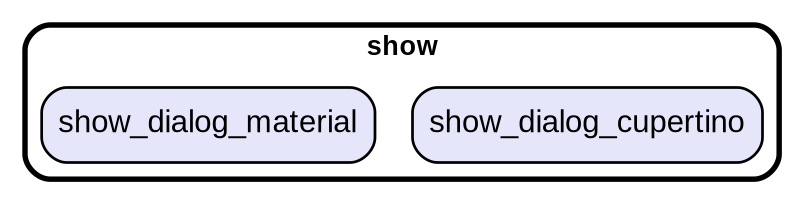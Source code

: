 digraph "" {
  graph [style=rounded fontname="Arial Black" fontsize=13 penwidth=2.6];
  node [shape=rect style="filled,rounded" fontname=Arial fontsize=15 fillcolor=Lavender penwidth=1.3];
  edge [penwidth=1.3];
  "/show_dialog_cupertino.dart" [label="show_dialog_cupertino"];
  "/show_dialog_material.dart" [label="show_dialog_material"];
  subgraph "cluster~" {
    label="show";
    "/show_dialog_cupertino.dart";
    "/show_dialog_material.dart";
  }
}

